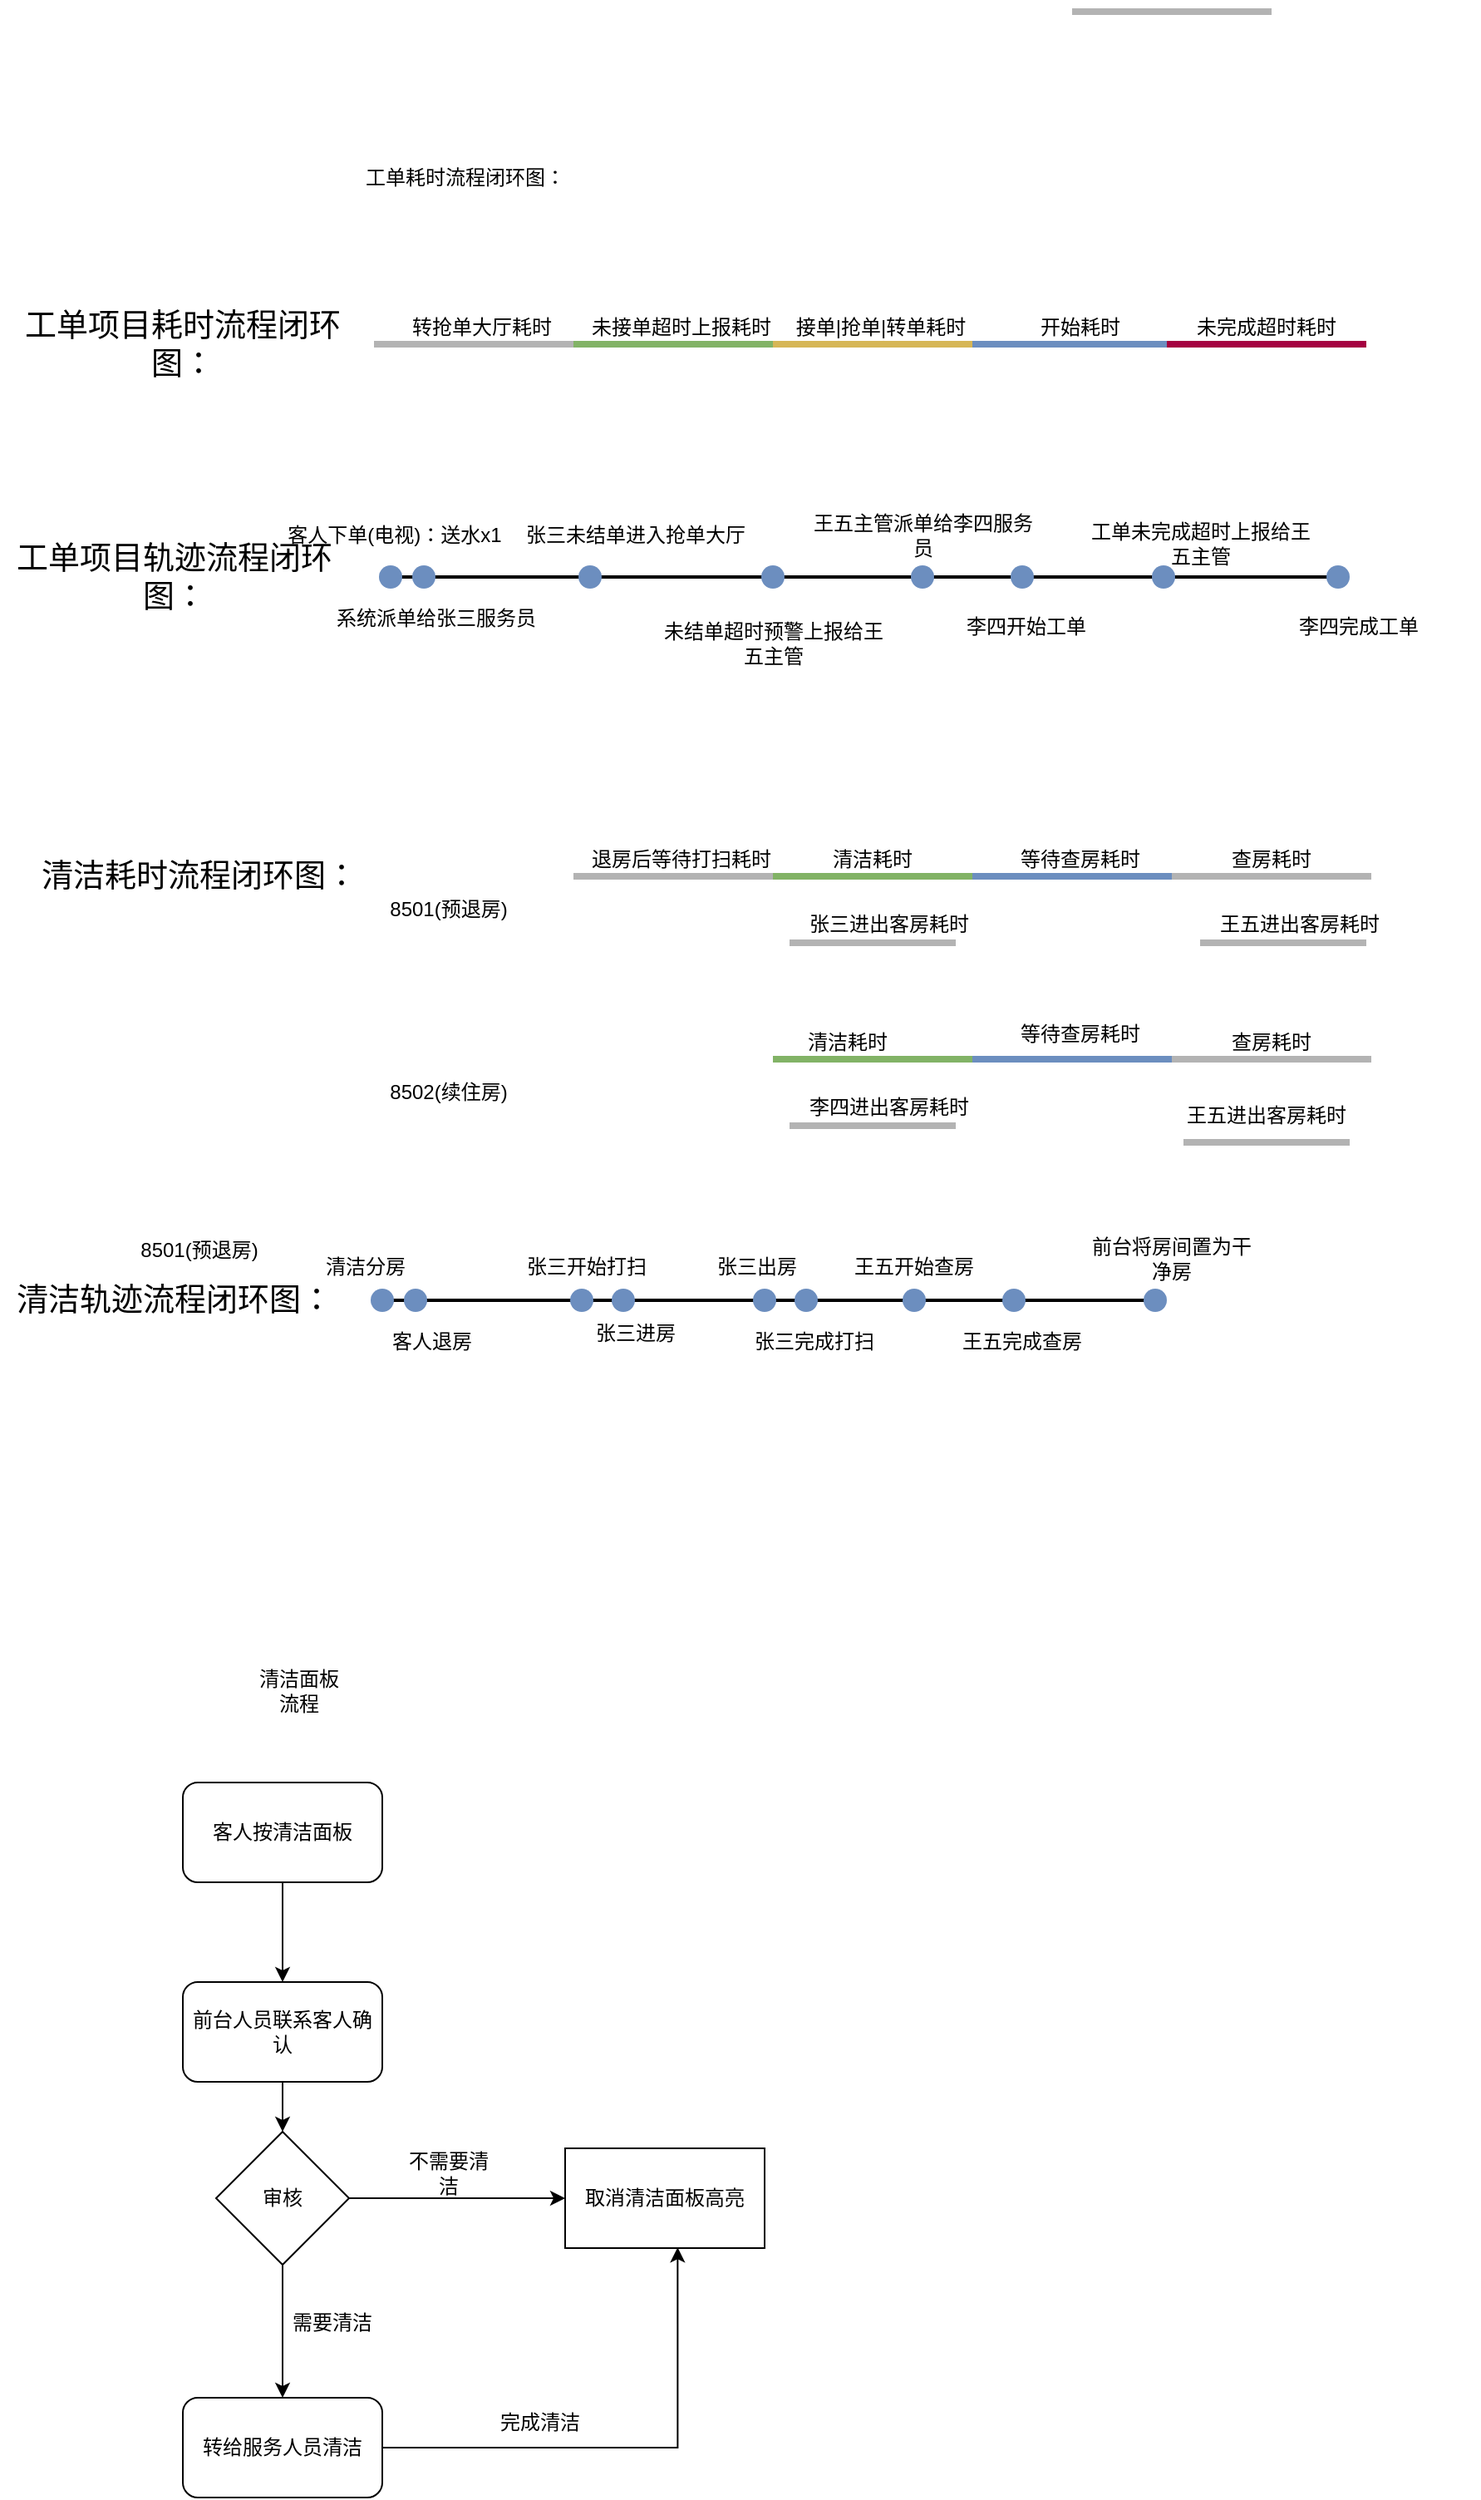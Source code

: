 <mxfile version="24.8.2">
  <diagram name="第 1 页" id="obWlevFwds53lfumDKj4">
    <mxGraphModel dx="794" dy="1589" grid="1" gridSize="10" guides="1" tooltips="1" connect="1" arrows="1" fold="1" page="1" pageScale="1" pageWidth="827" pageHeight="1169" math="0" shadow="0">
      <root>
        <mxCell id="0" />
        <mxCell id="1" parent="0" />
        <mxCell id="yzvjMjl5helgi7MZ5Mqz-64" value="" style="line;strokeWidth=2;html=1;" parent="1" vertex="1">
          <mxGeometry x="230" y="725" width="470" height="10" as="geometry" />
        </mxCell>
        <mxCell id="yzvjMjl5helgi7MZ5Mqz-1" value="" style="line;strokeWidth=4;html=1;perimeter=backbonePerimeter;points=[];outlineConnect=0;strokeColor=#B3B3B3;" parent="1" vertex="1">
          <mxGeometry x="230" y="150" width="120" height="10" as="geometry" />
        </mxCell>
        <mxCell id="yzvjMjl5helgi7MZ5Mqz-2" value="&lt;font style=&quot;font-size: 19px;&quot;&gt;工单项目耗时流程闭环图：&lt;/font&gt;" style="text;html=1;align=center;verticalAlign=middle;whiteSpace=wrap;rounded=0;" parent="1" vertex="1">
          <mxGeometry x="10" y="140" width="210" height="30" as="geometry" />
        </mxCell>
        <mxCell id="yzvjMjl5helgi7MZ5Mqz-3" value="工单耗时流程闭环图：" style="text;html=1;align=center;verticalAlign=middle;whiteSpace=wrap;rounded=0;" parent="1" vertex="1">
          <mxGeometry x="220" y="40" width="130" height="30" as="geometry" />
        </mxCell>
        <mxCell id="yzvjMjl5helgi7MZ5Mqz-4" value="" style="line;strokeWidth=4;html=1;perimeter=backbonePerimeter;points=[];outlineConnect=0;strokeColor=#82b366;fillColor=#d5e8d4;" parent="1" vertex="1">
          <mxGeometry x="350" y="150" width="120" height="10" as="geometry" />
        </mxCell>
        <mxCell id="yzvjMjl5helgi7MZ5Mqz-5" value="接单|抢单|转单耗时" style="text;html=1;align=center;verticalAlign=middle;whiteSpace=wrap;rounded=0;" parent="1" vertex="1">
          <mxGeometry x="470" y="130" width="130" height="30" as="geometry" />
        </mxCell>
        <mxCell id="yzvjMjl5helgi7MZ5Mqz-6" value="开始耗时" style="text;html=1;align=center;verticalAlign=middle;whiteSpace=wrap;rounded=0;" parent="1" vertex="1">
          <mxGeometry x="590" y="130" width="130" height="30" as="geometry" />
        </mxCell>
        <mxCell id="yzvjMjl5helgi7MZ5Mqz-7" value="转抢单大厅耗时" style="text;html=1;align=center;verticalAlign=middle;whiteSpace=wrap;rounded=0;" parent="1" vertex="1">
          <mxGeometry x="230" y="130" width="130" height="30" as="geometry" />
        </mxCell>
        <mxCell id="yzvjMjl5helgi7MZ5Mqz-8" value="未接单超时上报耗时" style="text;html=1;align=center;verticalAlign=middle;whiteSpace=wrap;rounded=0;" parent="1" vertex="1">
          <mxGeometry x="350" y="130" width="130" height="30" as="geometry" />
        </mxCell>
        <mxCell id="yzvjMjl5helgi7MZ5Mqz-9" value="未完成超时耗时" style="text;html=1;align=center;verticalAlign=middle;whiteSpace=wrap;rounded=0;" parent="1" vertex="1">
          <mxGeometry x="702" y="130" width="130" height="30" as="geometry" />
        </mxCell>
        <mxCell id="yzvjMjl5helgi7MZ5Mqz-10" value="" style="line;strokeWidth=4;html=1;perimeter=backbonePerimeter;points=[];outlineConnect=0;strokeColor=#d6b656;fillColor=#fff2cc;" parent="1" vertex="1">
          <mxGeometry x="470" y="150" width="120" height="10" as="geometry" />
        </mxCell>
        <mxCell id="yzvjMjl5helgi7MZ5Mqz-11" value="" style="line;strokeWidth=4;html=1;perimeter=backbonePerimeter;points=[];outlineConnect=0;strokeColor=#6c8ebf;fillColor=#dae8fc;" parent="1" vertex="1">
          <mxGeometry x="590" y="150" width="120" height="10" as="geometry" />
        </mxCell>
        <mxCell id="yzvjMjl5helgi7MZ5Mqz-12" value="" style="line;strokeWidth=4;html=1;perimeter=backbonePerimeter;points=[];outlineConnect=0;strokeColor=#A50040;fillColor=#d80073;fontColor=#ffffff;" parent="1" vertex="1">
          <mxGeometry x="707" y="150" width="120" height="10" as="geometry" />
        </mxCell>
        <mxCell id="yzvjMjl5helgi7MZ5Mqz-14" value="&lt;font style=&quot;font-size: 19px;&quot;&gt;工单项目轨迹流程闭环图：&lt;/font&gt;" style="text;html=1;align=center;verticalAlign=middle;whiteSpace=wrap;rounded=0;" parent="1" vertex="1">
          <mxGeometry x="5" y="280" width="210" height="30" as="geometry" />
        </mxCell>
        <mxCell id="yzvjMjl5helgi7MZ5Mqz-16" value="" style="line;strokeWidth=2;html=1;" parent="1" vertex="1">
          <mxGeometry x="240" y="290" width="570" height="10" as="geometry" />
        </mxCell>
        <mxCell id="yzvjMjl5helgi7MZ5Mqz-17" value="" style="shape=waypoint;sketch=0;fillStyle=solid;size=6;pointerEvents=1;points=[];fillColor=#dae8fc;resizable=0;rotatable=0;perimeter=centerPerimeter;snapToPoint=1;strokeWidth=5;strokeColor=#6c8ebf;" parent="1" vertex="1">
          <mxGeometry x="230" y="285" width="20" height="20" as="geometry" />
        </mxCell>
        <mxCell id="yzvjMjl5helgi7MZ5Mqz-19" value="" style="shape=waypoint;sketch=0;fillStyle=solid;size=6;pointerEvents=1;points=[];fillColor=#dae8fc;resizable=0;rotatable=0;perimeter=centerPerimeter;snapToPoint=1;strokeWidth=5;strokeColor=#6c8ebf;" parent="1" vertex="1">
          <mxGeometry x="350" y="285" width="20" height="20" as="geometry" />
        </mxCell>
        <mxCell id="yzvjMjl5helgi7MZ5Mqz-21" value="" style="shape=waypoint;sketch=0;fillStyle=solid;size=6;pointerEvents=1;points=[];fillColor=#dae8fc;resizable=0;rotatable=0;perimeter=centerPerimeter;snapToPoint=1;strokeWidth=5;strokeColor=#6c8ebf;" parent="1" vertex="1">
          <mxGeometry x="460" y="285" width="20" height="20" as="geometry" />
        </mxCell>
        <mxCell id="yzvjMjl5helgi7MZ5Mqz-22" value="" style="shape=waypoint;sketch=0;fillStyle=solid;size=6;pointerEvents=1;points=[];fillColor=#dae8fc;resizable=0;rotatable=0;perimeter=centerPerimeter;snapToPoint=1;strokeWidth=5;strokeColor=#6c8ebf;" parent="1" vertex="1">
          <mxGeometry x="550" y="285" width="20" height="20" as="geometry" />
        </mxCell>
        <mxCell id="yzvjMjl5helgi7MZ5Mqz-23" value="" style="shape=waypoint;sketch=0;fillStyle=solid;size=6;pointerEvents=1;points=[];fillColor=#dae8fc;resizable=0;rotatable=0;perimeter=centerPerimeter;snapToPoint=1;strokeWidth=5;strokeColor=#6c8ebf;" parent="1" vertex="1">
          <mxGeometry x="610" y="285" width="20" height="20" as="geometry" />
        </mxCell>
        <mxCell id="yzvjMjl5helgi7MZ5Mqz-24" value="" style="shape=waypoint;sketch=0;fillStyle=solid;size=6;pointerEvents=1;points=[];fillColor=#dae8fc;resizable=0;rotatable=0;perimeter=centerPerimeter;snapToPoint=1;strokeWidth=5;strokeColor=#6c8ebf;" parent="1" vertex="1">
          <mxGeometry x="695" y="285" width="20" height="20" as="geometry" />
        </mxCell>
        <mxCell id="yzvjMjl5helgi7MZ5Mqz-25" value="" style="shape=waypoint;sketch=0;fillStyle=solid;size=6;pointerEvents=1;points=[];fillColor=#dae8fc;resizable=0;rotatable=0;perimeter=centerPerimeter;snapToPoint=1;strokeWidth=5;strokeColor=#6c8ebf;" parent="1" vertex="1">
          <mxGeometry x="800" y="285" width="20" height="20" as="geometry" />
        </mxCell>
        <mxCell id="yzvjMjl5helgi7MZ5Mqz-26" value="客人下单(电视)：送水x1" style="text;html=1;align=center;verticalAlign=middle;whiteSpace=wrap;rounded=0;" parent="1" vertex="1">
          <mxGeometry x="170" y="255" width="145" height="30" as="geometry" />
        </mxCell>
        <mxCell id="yzvjMjl5helgi7MZ5Mqz-27" value="" style="shape=waypoint;sketch=0;fillStyle=solid;size=6;pointerEvents=1;points=[];fillColor=#dae8fc;resizable=0;rotatable=0;perimeter=centerPerimeter;snapToPoint=1;strokeWidth=5;strokeColor=#6c8ebf;" parent="1" vertex="1">
          <mxGeometry x="250" y="285" width="20" height="20" as="geometry" />
        </mxCell>
        <mxCell id="yzvjMjl5helgi7MZ5Mqz-28" value="系统派单给张三服务员" style="text;html=1;align=center;verticalAlign=middle;whiteSpace=wrap;rounded=0;" parent="1" vertex="1">
          <mxGeometry x="195" y="305" width="145" height="30" as="geometry" />
        </mxCell>
        <mxCell id="yzvjMjl5helgi7MZ5Mqz-29" value="张三未结单进入抢单大厅" style="text;html=1;align=center;verticalAlign=middle;whiteSpace=wrap;rounded=0;" parent="1" vertex="1">
          <mxGeometry x="315" y="255" width="145" height="30" as="geometry" />
        </mxCell>
        <mxCell id="yzvjMjl5helgi7MZ5Mqz-30" value="未结单超时预警上报给王五主管" style="text;html=1;align=center;verticalAlign=middle;whiteSpace=wrap;rounded=0;" parent="1" vertex="1">
          <mxGeometry x="397.5" y="320" width="145" height="30" as="geometry" />
        </mxCell>
        <mxCell id="yzvjMjl5helgi7MZ5Mqz-31" value="王五主管派单给李四服务员" style="text;html=1;align=center;verticalAlign=middle;whiteSpace=wrap;rounded=0;" parent="1" vertex="1">
          <mxGeometry x="487.5" y="255" width="145" height="30" as="geometry" />
        </mxCell>
        <mxCell id="yzvjMjl5helgi7MZ5Mqz-32" value="李四开始工单" style="text;html=1;align=center;verticalAlign=middle;whiteSpace=wrap;rounded=0;" parent="1" vertex="1">
          <mxGeometry x="550" y="310" width="145" height="30" as="geometry" />
        </mxCell>
        <mxCell id="yzvjMjl5helgi7MZ5Mqz-33" value="工单未完成超时上报给王五主管" style="text;html=1;align=center;verticalAlign=middle;whiteSpace=wrap;rounded=0;" parent="1" vertex="1">
          <mxGeometry x="655" y="260" width="145" height="30" as="geometry" />
        </mxCell>
        <mxCell id="yzvjMjl5helgi7MZ5Mqz-34" value="李四完成工单" style="text;html=1;align=center;verticalAlign=middle;whiteSpace=wrap;rounded=0;" parent="1" vertex="1">
          <mxGeometry x="750" y="310" width="145" height="30" as="geometry" />
        </mxCell>
        <mxCell id="yzvjMjl5helgi7MZ5Mqz-35" value="&lt;font style=&quot;font-size: 19px;&quot;&gt;清洁耗时流程闭环图：&lt;/font&gt;" style="text;html=1;align=center;verticalAlign=middle;whiteSpace=wrap;rounded=0;" parent="1" vertex="1">
          <mxGeometry x="20" y="460" width="210" height="30" as="geometry" />
        </mxCell>
        <mxCell id="yzvjMjl5helgi7MZ5Mqz-36" value="" style="line;strokeWidth=4;html=1;perimeter=backbonePerimeter;points=[];outlineConnect=0;strokeColor=#B3B3B3;" parent="1" vertex="1">
          <mxGeometry x="350" y="470" width="120" height="10" as="geometry" />
        </mxCell>
        <mxCell id="yzvjMjl5helgi7MZ5Mqz-37" value="" style="line;strokeWidth=4;html=1;perimeter=backbonePerimeter;points=[];outlineConnect=0;strokeColor=#82b366;fillColor=#d5e8d4;" parent="1" vertex="1">
          <mxGeometry x="470" y="470" width="120" height="10" as="geometry" />
        </mxCell>
        <mxCell id="yzvjMjl5helgi7MZ5Mqz-38" value="退房后等待打扫耗时" style="text;html=1;align=center;verticalAlign=middle;whiteSpace=wrap;rounded=0;" parent="1" vertex="1">
          <mxGeometry x="350" y="450" width="130" height="30" as="geometry" />
        </mxCell>
        <mxCell id="yzvjMjl5helgi7MZ5Mqz-39" value="8501(预退房)" style="text;html=1;align=center;verticalAlign=middle;whiteSpace=wrap;rounded=0;" parent="1" vertex="1">
          <mxGeometry x="235" y="480" width="80" height="30" as="geometry" />
        </mxCell>
        <mxCell id="yzvjMjl5helgi7MZ5Mqz-40" value="清洁耗时" style="text;html=1;align=center;verticalAlign=middle;whiteSpace=wrap;rounded=0;" parent="1" vertex="1">
          <mxGeometry x="490" y="450" width="80" height="30" as="geometry" />
        </mxCell>
        <mxCell id="yzvjMjl5helgi7MZ5Mqz-41" value="" style="line;strokeWidth=4;html=1;perimeter=backbonePerimeter;points=[];outlineConnect=0;strokeColor=#B3B3B3;" parent="1" vertex="1">
          <mxGeometry x="480" y="510" width="100" height="10" as="geometry" />
        </mxCell>
        <mxCell id="yzvjMjl5helgi7MZ5Mqz-42" value="张三进出客房耗时" style="text;whiteSpace=wrap;" parent="1" vertex="1">
          <mxGeometry x="490" y="490" width="110" height="40" as="geometry" />
        </mxCell>
        <mxCell id="yzvjMjl5helgi7MZ5Mqz-43" value="" style="line;strokeWidth=4;html=1;perimeter=backbonePerimeter;points=[];outlineConnect=0;strokeColor=#B3B3B3;" parent="1" vertex="1">
          <mxGeometry x="650" y="-50" width="120" height="10" as="geometry" />
        </mxCell>
        <mxCell id="yzvjMjl5helgi7MZ5Mqz-44" value="" style="line;strokeWidth=4;html=1;perimeter=backbonePerimeter;points=[];outlineConnect=0;strokeColor=#82b366;fillColor=#d5e8d4;" parent="1" vertex="1">
          <mxGeometry x="470" y="580" width="120" height="10" as="geometry" />
        </mxCell>
        <mxCell id="yzvjMjl5helgi7MZ5Mqz-46" value="8502(续住房)" style="text;html=1;align=center;verticalAlign=middle;whiteSpace=wrap;rounded=0;" parent="1" vertex="1">
          <mxGeometry x="235" y="590" width="80" height="30" as="geometry" />
        </mxCell>
        <mxCell id="yzvjMjl5helgi7MZ5Mqz-47" value="清洁耗时" style="text;html=1;align=center;verticalAlign=middle;whiteSpace=wrap;rounded=0;" parent="1" vertex="1">
          <mxGeometry x="450" y="560" width="130" height="30" as="geometry" />
        </mxCell>
        <mxCell id="yzvjMjl5helgi7MZ5Mqz-48" value="" style="line;strokeWidth=4;html=1;perimeter=backbonePerimeter;points=[];outlineConnect=0;strokeColor=#B3B3B3;" parent="1" vertex="1">
          <mxGeometry x="480" y="620" width="100" height="10" as="geometry" />
        </mxCell>
        <mxCell id="yzvjMjl5helgi7MZ5Mqz-49" value="李四进出客房耗时" style="text;whiteSpace=wrap;" parent="1" vertex="1">
          <mxGeometry x="490" y="600" width="110" height="40" as="geometry" />
        </mxCell>
        <mxCell id="yzvjMjl5helgi7MZ5Mqz-50" value="&lt;font style=&quot;font-size: 19px;&quot;&gt;清洁轨迹流程闭环图：&lt;/font&gt;" style="text;html=1;align=center;verticalAlign=middle;whiteSpace=wrap;rounded=0;" parent="1" vertex="1">
          <mxGeometry x="5" y="715" width="210" height="30" as="geometry" />
        </mxCell>
        <mxCell id="yzvjMjl5helgi7MZ5Mqz-51" value="" style="shape=waypoint;sketch=0;fillStyle=solid;size=6;pointerEvents=1;points=[];fillColor=#dae8fc;resizable=0;rotatable=0;perimeter=centerPerimeter;snapToPoint=1;strokeWidth=5;strokeColor=#6c8ebf;" parent="1" vertex="1">
          <mxGeometry x="225" y="720" width="20" height="20" as="geometry" />
        </mxCell>
        <mxCell id="yzvjMjl5helgi7MZ5Mqz-52" value="" style="shape=waypoint;sketch=0;fillStyle=solid;size=6;pointerEvents=1;points=[];fillColor=#dae8fc;resizable=0;rotatable=0;perimeter=centerPerimeter;snapToPoint=1;strokeWidth=5;strokeColor=#6c8ebf;" parent="1" vertex="1">
          <mxGeometry x="345" y="720" width="20" height="20" as="geometry" />
        </mxCell>
        <mxCell id="yzvjMjl5helgi7MZ5Mqz-53" value="" style="shape=waypoint;sketch=0;fillStyle=solid;size=6;pointerEvents=1;points=[];fillColor=#dae8fc;resizable=0;rotatable=0;perimeter=centerPerimeter;snapToPoint=1;strokeWidth=5;strokeColor=#6c8ebf;" parent="1" vertex="1">
          <mxGeometry x="455" y="720" width="20" height="20" as="geometry" />
        </mxCell>
        <mxCell id="yzvjMjl5helgi7MZ5Mqz-54" value="" style="shape=waypoint;sketch=0;fillStyle=solid;size=6;pointerEvents=1;points=[];fillColor=#dae8fc;resizable=0;rotatable=0;perimeter=centerPerimeter;snapToPoint=1;strokeWidth=5;strokeColor=#6c8ebf;" parent="1" vertex="1">
          <mxGeometry x="545" y="720" width="20" height="20" as="geometry" />
        </mxCell>
        <mxCell id="yzvjMjl5helgi7MZ5Mqz-55" value="" style="shape=waypoint;sketch=0;fillStyle=solid;size=6;pointerEvents=1;points=[];fillColor=#dae8fc;resizable=0;rotatable=0;perimeter=centerPerimeter;snapToPoint=1;strokeWidth=5;strokeColor=#6c8ebf;" parent="1" vertex="1">
          <mxGeometry x="605" y="720" width="20" height="20" as="geometry" />
        </mxCell>
        <mxCell id="yzvjMjl5helgi7MZ5Mqz-56" value="" style="shape=waypoint;sketch=0;fillStyle=solid;size=6;pointerEvents=1;points=[];fillColor=#dae8fc;resizable=0;rotatable=0;perimeter=centerPerimeter;snapToPoint=1;strokeWidth=5;strokeColor=#6c8ebf;" parent="1" vertex="1">
          <mxGeometry x="690" y="720" width="20" height="20" as="geometry" />
        </mxCell>
        <mxCell id="yzvjMjl5helgi7MZ5Mqz-57" value="清洁分房" style="text;html=1;align=center;verticalAlign=middle;whiteSpace=wrap;rounded=0;" parent="1" vertex="1">
          <mxGeometry x="185" y="695" width="80" height="30" as="geometry" />
        </mxCell>
        <mxCell id="yzvjMjl5helgi7MZ5Mqz-58" value="" style="shape=waypoint;sketch=0;fillStyle=solid;size=6;pointerEvents=1;points=[];fillColor=#dae8fc;resizable=0;rotatable=0;perimeter=centerPerimeter;snapToPoint=1;strokeWidth=5;strokeColor=#6c8ebf;" parent="1" vertex="1">
          <mxGeometry x="245" y="720" width="20" height="20" as="geometry" />
        </mxCell>
        <mxCell id="yzvjMjl5helgi7MZ5Mqz-59" value="客人退房" style="text;html=1;align=center;verticalAlign=middle;whiteSpace=wrap;rounded=0;" parent="1" vertex="1">
          <mxGeometry x="230" y="740" width="70" height="30" as="geometry" />
        </mxCell>
        <mxCell id="yzvjMjl5helgi7MZ5Mqz-60" value="张三开始打扫" style="text;html=1;align=center;verticalAlign=middle;whiteSpace=wrap;rounded=0;" parent="1" vertex="1">
          <mxGeometry x="317.5" y="695" width="80" height="30" as="geometry" />
        </mxCell>
        <mxCell id="yzvjMjl5helgi7MZ5Mqz-61" value="张三进房" style="text;html=1;align=center;verticalAlign=middle;whiteSpace=wrap;rounded=0;" parent="1" vertex="1">
          <mxGeometry x="351.25" y="735" width="72.5" height="30" as="geometry" />
        </mxCell>
        <mxCell id="yzvjMjl5helgi7MZ5Mqz-62" value="张三完成打扫" style="text;html=1;align=center;verticalAlign=middle;whiteSpace=wrap;rounded=0;" parent="1" vertex="1">
          <mxGeometry x="455" y="747.5" width="80" height="15" as="geometry" />
        </mxCell>
        <mxCell id="yzvjMjl5helgi7MZ5Mqz-63" value="王五开始查房" style="text;html=1;align=center;verticalAlign=middle;whiteSpace=wrap;rounded=0;" parent="1" vertex="1">
          <mxGeometry x="505" y="695" width="100" height="30" as="geometry" />
        </mxCell>
        <mxCell id="yzvjMjl5helgi7MZ5Mqz-65" value="8501(预退房)" style="text;html=1;align=center;verticalAlign=middle;whiteSpace=wrap;rounded=0;" parent="1" vertex="1">
          <mxGeometry x="85" y="685" width="80" height="30" as="geometry" />
        </mxCell>
        <mxCell id="yzvjMjl5helgi7MZ5Mqz-66" value="" style="shape=waypoint;sketch=0;fillStyle=solid;size=6;pointerEvents=1;points=[];fillColor=#dae8fc;resizable=0;rotatable=0;perimeter=centerPerimeter;snapToPoint=1;strokeWidth=5;strokeColor=#6c8ebf;" parent="1" vertex="1">
          <mxGeometry x="370" y="720" width="20" height="20" as="geometry" />
        </mxCell>
        <mxCell id="yzvjMjl5helgi7MZ5Mqz-67" value="" style="line;strokeWidth=4;html=1;perimeter=backbonePerimeter;points=[];outlineConnect=0;strokeColor=#6c8ebf;fillColor=#dae8fc;" parent="1" vertex="1">
          <mxGeometry x="590" y="470" width="120" height="10" as="geometry" />
        </mxCell>
        <mxCell id="yzvjMjl5helgi7MZ5Mqz-68" value="" style="line;strokeWidth=4;html=1;perimeter=backbonePerimeter;points=[];outlineConnect=0;strokeColor=#B3B3B3;" parent="1" vertex="1">
          <mxGeometry x="710" y="470" width="120" height="10" as="geometry" />
        </mxCell>
        <mxCell id="yzvjMjl5helgi7MZ5Mqz-69" value="等待查房耗时" style="text;html=1;align=center;verticalAlign=middle;whiteSpace=wrap;rounded=0;" parent="1" vertex="1">
          <mxGeometry x="615" y="450" width="80" height="30" as="geometry" />
        </mxCell>
        <mxCell id="yzvjMjl5helgi7MZ5Mqz-70" value="查房耗时" style="text;html=1;align=center;verticalAlign=middle;whiteSpace=wrap;rounded=0;" parent="1" vertex="1">
          <mxGeometry x="730" y="450" width="80" height="30" as="geometry" />
        </mxCell>
        <mxCell id="yzvjMjl5helgi7MZ5Mqz-71" value="" style="line;strokeWidth=4;html=1;perimeter=backbonePerimeter;points=[];outlineConnect=0;strokeColor=#B3B3B3;" parent="1" vertex="1">
          <mxGeometry x="727" y="510" width="100" height="10" as="geometry" />
        </mxCell>
        <mxCell id="yzvjMjl5helgi7MZ5Mqz-72" value="王五进出客房耗时" style="text;whiteSpace=wrap;" parent="1" vertex="1">
          <mxGeometry x="737" y="490" width="110" height="40" as="geometry" />
        </mxCell>
        <mxCell id="yzvjMjl5helgi7MZ5Mqz-73" value="等待查房耗时" style="text;html=1;align=center;verticalAlign=middle;whiteSpace=wrap;rounded=0;" parent="1" vertex="1">
          <mxGeometry x="615" y="555" width="80" height="30" as="geometry" />
        </mxCell>
        <mxCell id="yzvjMjl5helgi7MZ5Mqz-74" value="查房耗时" style="text;html=1;align=center;verticalAlign=middle;whiteSpace=wrap;rounded=0;" parent="1" vertex="1">
          <mxGeometry x="730" y="560" width="80" height="30" as="geometry" />
        </mxCell>
        <mxCell id="yzvjMjl5helgi7MZ5Mqz-75" value="" style="line;strokeWidth=4;html=1;perimeter=backbonePerimeter;points=[];outlineConnect=0;strokeColor=#B3B3B3;" parent="1" vertex="1">
          <mxGeometry x="717" y="630" width="100" height="10" as="geometry" />
        </mxCell>
        <mxCell id="yzvjMjl5helgi7MZ5Mqz-76" value="" style="line;strokeWidth=4;html=1;perimeter=backbonePerimeter;points=[];outlineConnect=0;strokeColor=#6c8ebf;fillColor=#dae8fc;" parent="1" vertex="1">
          <mxGeometry x="590" y="580" width="120" height="10" as="geometry" />
        </mxCell>
        <mxCell id="yzvjMjl5helgi7MZ5Mqz-77" value="" style="line;strokeWidth=4;html=1;perimeter=backbonePerimeter;points=[];outlineConnect=0;strokeColor=#B3B3B3;" parent="1" vertex="1">
          <mxGeometry x="710" y="580" width="120" height="10" as="geometry" />
        </mxCell>
        <mxCell id="yzvjMjl5helgi7MZ5Mqz-78" value="王五进出客房耗时" style="text;whiteSpace=wrap;" parent="1" vertex="1">
          <mxGeometry x="717" y="605" width="110" height="40" as="geometry" />
        </mxCell>
        <mxCell id="yzvjMjl5helgi7MZ5Mqz-79" value="" style="shape=waypoint;sketch=0;fillStyle=solid;size=6;pointerEvents=1;points=[];fillColor=#dae8fc;resizable=0;rotatable=0;perimeter=centerPerimeter;snapToPoint=1;strokeWidth=5;strokeColor=#6c8ebf;" parent="1" vertex="1">
          <mxGeometry x="480" y="720" width="20" height="20" as="geometry" />
        </mxCell>
        <mxCell id="yzvjMjl5helgi7MZ5Mqz-80" value="张三出房" style="text;html=1;align=center;verticalAlign=middle;whiteSpace=wrap;rounded=0;" parent="1" vertex="1">
          <mxGeometry x="423.75" y="695" width="72.5" height="30" as="geometry" />
        </mxCell>
        <mxCell id="yzvjMjl5helgi7MZ5Mqz-82" value="王五完成查房" style="text;html=1;align=center;verticalAlign=middle;whiteSpace=wrap;rounded=0;" parent="1" vertex="1">
          <mxGeometry x="570" y="740" width="100" height="30" as="geometry" />
        </mxCell>
        <mxCell id="yzvjMjl5helgi7MZ5Mqz-83" value="前台将房间置为干净房" style="text;html=1;align=center;verticalAlign=middle;whiteSpace=wrap;rounded=0;" parent="1" vertex="1">
          <mxGeometry x="660" y="690" width="100" height="30" as="geometry" />
        </mxCell>
        <mxCell id="tDMkqELr2ya7yGN_-XLU-1" value="清洁面板流程" style="text;html=1;align=center;verticalAlign=middle;whiteSpace=wrap;rounded=0;" vertex="1" parent="1">
          <mxGeometry x="155" y="950" width="60" height="30" as="geometry" />
        </mxCell>
        <mxCell id="tDMkqELr2ya7yGN_-XLU-4" style="edgeStyle=orthogonalEdgeStyle;rounded=0;orthogonalLoop=1;jettySize=auto;html=1;exitX=0.5;exitY=1;exitDx=0;exitDy=0;entryX=0.5;entryY=0;entryDx=0;entryDy=0;" edge="1" parent="1" source="tDMkqELr2ya7yGN_-XLU-2" target="tDMkqELr2ya7yGN_-XLU-3">
          <mxGeometry relative="1" as="geometry" />
        </mxCell>
        <mxCell id="tDMkqELr2ya7yGN_-XLU-2" value="客人按清洁面板" style="rounded=1;whiteSpace=wrap;html=1;" vertex="1" parent="1">
          <mxGeometry x="115" y="1020" width="120" height="60" as="geometry" />
        </mxCell>
        <mxCell id="tDMkqELr2ya7yGN_-XLU-7" style="edgeStyle=orthogonalEdgeStyle;rounded=0;orthogonalLoop=1;jettySize=auto;html=1;exitX=0.5;exitY=1;exitDx=0;exitDy=0;entryX=0.5;entryY=0;entryDx=0;entryDy=0;" edge="1" parent="1" source="tDMkqELr2ya7yGN_-XLU-3" target="tDMkqELr2ya7yGN_-XLU-6">
          <mxGeometry relative="1" as="geometry" />
        </mxCell>
        <mxCell id="tDMkqELr2ya7yGN_-XLU-3" value="前台人员联系客人确认" style="rounded=1;whiteSpace=wrap;html=1;" vertex="1" parent="1">
          <mxGeometry x="115" y="1140" width="120" height="60" as="geometry" />
        </mxCell>
        <mxCell id="tDMkqELr2ya7yGN_-XLU-8" style="edgeStyle=orthogonalEdgeStyle;rounded=0;orthogonalLoop=1;jettySize=auto;html=1;exitX=1;exitY=0.5;exitDx=0;exitDy=0;entryX=0;entryY=0.5;entryDx=0;entryDy=0;" edge="1" parent="1" source="tDMkqELr2ya7yGN_-XLU-6" target="tDMkqELr2ya7yGN_-XLU-9">
          <mxGeometry relative="1" as="geometry">
            <mxPoint x="320" y="1270" as="targetPoint" />
          </mxGeometry>
        </mxCell>
        <mxCell id="tDMkqELr2ya7yGN_-XLU-11" style="edgeStyle=orthogonalEdgeStyle;rounded=0;orthogonalLoop=1;jettySize=auto;html=1;exitX=0.5;exitY=1;exitDx=0;exitDy=0;entryX=0.5;entryY=0;entryDx=0;entryDy=0;" edge="1" parent="1" source="tDMkqELr2ya7yGN_-XLU-6" target="tDMkqELr2ya7yGN_-XLU-14">
          <mxGeometry relative="1" as="geometry">
            <mxPoint x="175" y="1380" as="targetPoint" />
          </mxGeometry>
        </mxCell>
        <mxCell id="tDMkqELr2ya7yGN_-XLU-6" value="审核" style="rhombus;whiteSpace=wrap;html=1;" vertex="1" parent="1">
          <mxGeometry x="135" y="1230" width="80" height="80" as="geometry" />
        </mxCell>
        <mxCell id="tDMkqELr2ya7yGN_-XLU-9" value="取消清洁面板高亮" style="rounded=0;whiteSpace=wrap;html=1;" vertex="1" parent="1">
          <mxGeometry x="345" y="1240" width="120" height="60" as="geometry" />
        </mxCell>
        <mxCell id="tDMkqELr2ya7yGN_-XLU-10" value="不需要清洁" style="text;html=1;align=center;verticalAlign=middle;whiteSpace=wrap;rounded=0;" vertex="1" parent="1">
          <mxGeometry x="245" y="1240" width="60" height="30" as="geometry" />
        </mxCell>
        <mxCell id="tDMkqELr2ya7yGN_-XLU-12" value="需要清洁" style="text;html=1;align=center;verticalAlign=middle;whiteSpace=wrap;rounded=0;" vertex="1" parent="1">
          <mxGeometry x="175" y="1330" width="60" height="30" as="geometry" />
        </mxCell>
        <mxCell id="tDMkqELr2ya7yGN_-XLU-14" value="转给服务人员清洁" style="rounded=1;whiteSpace=wrap;html=1;" vertex="1" parent="1">
          <mxGeometry x="115" y="1390" width="120" height="60" as="geometry" />
        </mxCell>
        <mxCell id="tDMkqELr2ya7yGN_-XLU-15" style="edgeStyle=orthogonalEdgeStyle;rounded=0;orthogonalLoop=1;jettySize=auto;html=1;exitX=1;exitY=0.5;exitDx=0;exitDy=0;entryX=0.564;entryY=0.994;entryDx=0;entryDy=0;entryPerimeter=0;" edge="1" parent="1" source="tDMkqELr2ya7yGN_-XLU-14" target="tDMkqELr2ya7yGN_-XLU-9">
          <mxGeometry relative="1" as="geometry" />
        </mxCell>
        <mxCell id="tDMkqELr2ya7yGN_-XLU-16" value="完成清洁" style="text;html=1;align=center;verticalAlign=middle;whiteSpace=wrap;rounded=0;" vertex="1" parent="1">
          <mxGeometry x="300" y="1390" width="60" height="30" as="geometry" />
        </mxCell>
      </root>
    </mxGraphModel>
  </diagram>
</mxfile>
